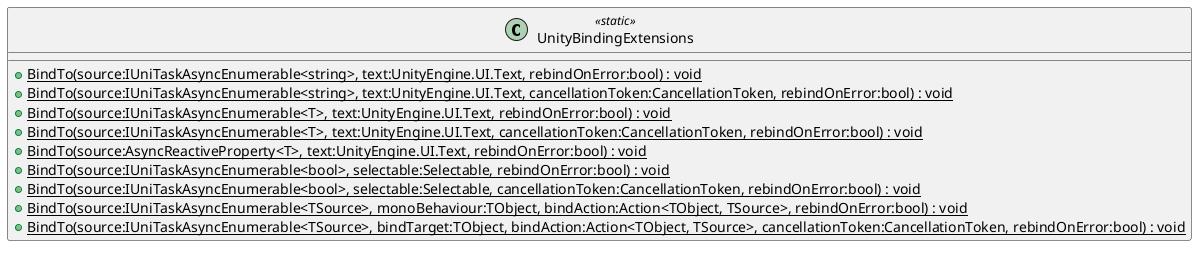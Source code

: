 @startuml
class UnityBindingExtensions <<static>> {
    + {static} BindTo(source:IUniTaskAsyncEnumerable<string>, text:UnityEngine.UI.Text, rebindOnError:bool) : void
    + {static} BindTo(source:IUniTaskAsyncEnumerable<string>, text:UnityEngine.UI.Text, cancellationToken:CancellationToken, rebindOnError:bool) : void
    + {static} BindTo(source:IUniTaskAsyncEnumerable<T>, text:UnityEngine.UI.Text, rebindOnError:bool) : void
    + {static} BindTo(source:IUniTaskAsyncEnumerable<T>, text:UnityEngine.UI.Text, cancellationToken:CancellationToken, rebindOnError:bool) : void
    + {static} BindTo(source:AsyncReactiveProperty<T>, text:UnityEngine.UI.Text, rebindOnError:bool) : void
    + {static} BindTo(source:IUniTaskAsyncEnumerable<bool>, selectable:Selectable, rebindOnError:bool) : void
    + {static} BindTo(source:IUniTaskAsyncEnumerable<bool>, selectable:Selectable, cancellationToken:CancellationToken, rebindOnError:bool) : void
    + {static} BindTo(source:IUniTaskAsyncEnumerable<TSource>, monoBehaviour:TObject, bindAction:Action<TObject, TSource>, rebindOnError:bool) : void
    + {static} BindTo(source:IUniTaskAsyncEnumerable<TSource>, bindTarget:TObject, bindAction:Action<TObject, TSource>, cancellationToken:CancellationToken, rebindOnError:bool) : void
}
@enduml
